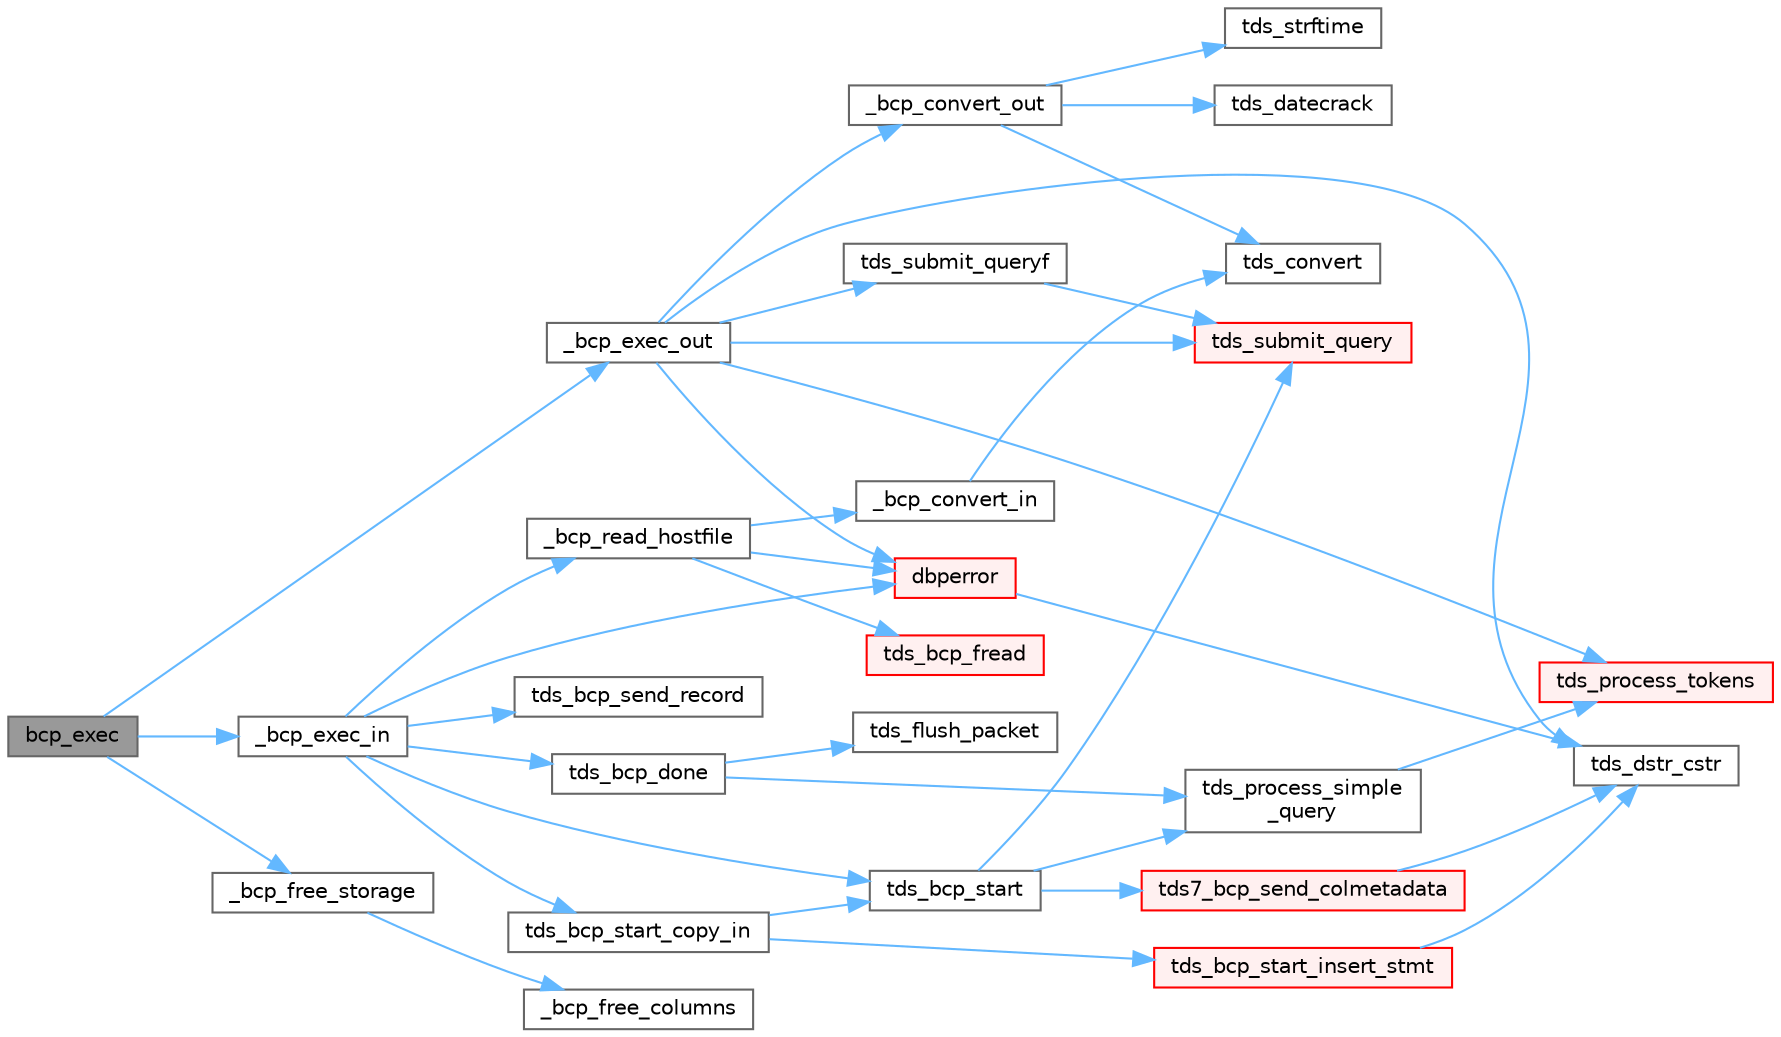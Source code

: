 digraph "bcp_exec"
{
 // LATEX_PDF_SIZE
  bgcolor="transparent";
  edge [fontname=Helvetica,fontsize=10,labelfontname=Helvetica,labelfontsize=10];
  node [fontname=Helvetica,fontsize=10,shape=box,height=0.2,width=0.4];
  rankdir="LR";
  Node1 [id="Node000001",label="bcp_exec",height=0.2,width=0.4,color="gray40", fillcolor="grey60", style="filled", fontcolor="black",tooltip="Write a datafile to a table."];
  Node1 -> Node2 [id="edge1_Node000001_Node000002",color="steelblue1",style="solid",tooltip=" "];
  Node2 [id="Node000002",label="_bcp_exec_in",height=0.2,width=0.4,color="grey40", fillcolor="white", style="filled",URL="$a00578.html#ga7370f1223f13510d6b33e98f2de09fb5",tooltip=" "];
  Node2 -> Node3 [id="edge2_Node000002_Node000003",color="steelblue1",style="solid",tooltip=" "];
  Node3 [id="Node000003",label="_bcp_read_hostfile",height=0.2,width=0.4,color="grey40", fillcolor="white", style="filled",URL="$a00578.html#gaf5e43c6f2b4b1da8e998ebaf0287906f",tooltip=" "];
  Node3 -> Node4 [id="edge3_Node000003_Node000004",color="steelblue1",style="solid",tooltip=" "];
  Node4 [id="Node000004",label="_bcp_convert_in",height=0.2,width=0.4,color="grey40", fillcolor="white", style="filled",URL="$a01464.html#a4e7740b6f755d7d3f2502a47b7d71a85",tooltip="Convert column for input to a table."];
  Node4 -> Node5 [id="edge4_Node000004_Node000005",color="steelblue1",style="solid",tooltip=" "];
  Node5 [id="Node000005",label="tds_convert",height=0.2,width=0.4,color="grey40", fillcolor="white", style="filled",URL="$a00587.html#gad83c146aa5ba3f1515557d6b5248494a",tooltip="tds_convert convert a type to another."];
  Node3 -> Node6 [id="edge5_Node000003_Node000006",color="steelblue1",style="solid",tooltip=" "];
  Node6 [id="Node000006",label="dbperror",height=0.2,width=0.4,color="red", fillcolor="#FFF0F0", style="filled",URL="$a00581.html#ga302a4ce6559b81808e3be51615cd1b67",tooltip="Call client-installed error handler."];
  Node6 -> Node7 [id="edge6_Node000006_Node000007",color="steelblue1",style="solid",tooltip=" "];
  Node7 [id="Node000007",label="tds_dstr_cstr",height=0.2,width=0.4,color="grey40", fillcolor="white", style="filled",URL="$a00593.html#gac536f0e4d77d3cff5702719362ec1766",tooltip="Returns a C version (NUL terminated string) of dstr."];
  Node3 -> Node9 [id="edge7_Node000003_Node000009",color="steelblue1",style="solid",tooltip=" "];
  Node9 [id="Node000009",label="tds_bcp_fread",height=0.2,width=0.4,color="red", fillcolor="#FFF0F0", style="filled",URL="$a00254.html#a86ac92bd8a3c61a413d27150ec9bc202",tooltip="Read a data file, passing the data through iconv()."];
  Node2 -> Node6 [id="edge8_Node000002_Node000006",color="steelblue1",style="solid",tooltip=" "];
  Node2 -> Node19 [id="edge9_Node000002_Node000019",color="steelblue1",style="solid",tooltip=" "];
  Node19 [id="Node000019",label="tds_bcp_done",height=0.2,width=0.4,color="grey40", fillcolor="white", style="filled",URL="$a00254.html#ade7df2db455b61edc83819ad60edb339",tooltip="Tell we finished sending BCP data to server."];
  Node19 -> Node20 [id="edge10_Node000019_Node000020",color="steelblue1",style="solid",tooltip=" "];
  Node20 [id="Node000020",label="tds_flush_packet",height=0.2,width=0.4,color="grey40", fillcolor="white", style="filled",URL="$a00591.html#ga5feb53554e8917a81bbbc332163a61fb",tooltip="Flush packet to server."];
  Node19 -> Node21 [id="edge11_Node000019_Node000021",color="steelblue1",style="solid",tooltip=" "];
  Node21 [id="Node000021",label="tds_process_simple\l_query",height=0.2,width=0.4,color="grey40", fillcolor="white", style="filled",URL="$a00592.html#gaeeb1562044786ea17bea361ed83e6946",tooltip="Process results for simple query as \"SET TEXTSIZE\" or \"USE dbname\" If the statement returns results,..."];
  Node21 -> Node22 [id="edge12_Node000021_Node000022",color="steelblue1",style="solid",tooltip=" "];
  Node22 [id="Node000022",label="tds_process_tokens",height=0.2,width=0.4,color="red", fillcolor="#FFF0F0", style="filled",URL="$a00592.html#gabfc9de1d1fe718818caf63a4be4035a6",tooltip="process all streams."];
  Node2 -> Node110 [id="edge13_Node000002_Node000110",color="steelblue1",style="solid",tooltip=" "];
  Node110 [id="Node000110",label="tds_bcp_send_record",height=0.2,width=0.4,color="grey40", fillcolor="white", style="filled",URL="$a00254.html#ad9e44450025cbcee1ad81d7e5a2cc099",tooltip="Send one row of data to server."];
  Node2 -> Node111 [id="edge14_Node000002_Node000111",color="steelblue1",style="solid",tooltip=" "];
  Node111 [id="Node000111",label="tds_bcp_start",height=0.2,width=0.4,color="grey40", fillcolor="white", style="filled",URL="$a00254.html#a8208eef2a3974ae1f0cf3c8c8ab011ce",tooltip="Start sending BCP data to server."];
  Node111 -> Node112 [id="edge15_Node000111_Node000112",color="steelblue1",style="solid",tooltip=" "];
  Node112 [id="Node000112",label="tds7_bcp_send_colmetadata",height=0.2,width=0.4,color="red", fillcolor="#FFF0F0", style="filled",URL="$a00254.html#a4daaa551e54dbd978650e2eef89e09ff",tooltip="Send BCP metadata to server."];
  Node112 -> Node7 [id="edge16_Node000112_Node000007",color="steelblue1",style="solid",tooltip=" "];
  Node111 -> Node21 [id="edge17_Node000111_Node000021",color="steelblue1",style="solid",tooltip=" "];
  Node111 -> Node115 [id="edge18_Node000111_Node000115",color="steelblue1",style="solid",tooltip=" "];
  Node115 [id="Node000115",label="tds_submit_query",height=0.2,width=0.4,color="red", fillcolor="#FFF0F0", style="filled",URL="$a00590.html#ga5a29ae7f99d089dc3cea85ec6ee5f3ab",tooltip="Sends a language string to the database server for processing."];
  Node2 -> Node135 [id="edge19_Node000002_Node000135",color="steelblue1",style="solid",tooltip=" "];
  Node135 [id="Node000135",label="tds_bcp_start_copy_in",height=0.2,width=0.4,color="grey40", fillcolor="white", style="filled",URL="$a00254.html#a5eec23828b0610c58de248c4edb53879",tooltip="Start bulk copy to server."];
  Node135 -> Node111 [id="edge20_Node000135_Node000111",color="steelblue1",style="solid",tooltip=" "];
  Node135 -> Node136 [id="edge21_Node000135_Node000136",color="steelblue1",style="solid",tooltip=" "];
  Node136 [id="Node000136",label="tds_bcp_start_insert_stmt",height=0.2,width=0.4,color="red", fillcolor="#FFF0F0", style="filled",URL="$a00254.html#ab4d7e5309152f54613d52c8469a07fd8",tooltip="Prepare the query to be sent to server to request BCP information."];
  Node136 -> Node7 [id="edge22_Node000136_Node000007",color="steelblue1",style="solid",tooltip=" "];
  Node1 -> Node138 [id="edge23_Node000001_Node000138",color="steelblue1",style="solid",tooltip=" "];
  Node138 [id="Node000138",label="_bcp_exec_out",height=0.2,width=0.4,color="grey40", fillcolor="white", style="filled",URL="$a00578.html#gae67546338cb9542a4902aa914f57f314",tooltip=" "];
  Node138 -> Node139 [id="edge24_Node000138_Node000139",color="steelblue1",style="solid",tooltip=" "];
  Node139 [id="Node000139",label="_bcp_convert_out",height=0.2,width=0.4,color="grey40", fillcolor="white", style="filled",URL="$a01464.html#a230fa5b56ae4e3509a69bd266495732b",tooltip="Convert column for output (usually to a file) Conversion is slightly different from input as:"];
  Node139 -> Node5 [id="edge25_Node000139_Node000005",color="steelblue1",style="solid",tooltip=" "];
  Node139 -> Node140 [id="edge26_Node000139_Node000140",color="steelblue1",style="solid",tooltip=" "];
  Node140 [id="Node000140",label="tds_datecrack",height=0.2,width=0.4,color="grey40", fillcolor="white", style="filled",URL="$a00587.html#ga883855e6e3793de6684b21db39c756c4",tooltip="Convert from db date format to a structured date format."];
  Node139 -> Node141 [id="edge27_Node000139_Node000141",color="steelblue1",style="solid",tooltip=" "];
  Node141 [id="Node000141",label="tds_strftime",height=0.2,width=0.4,color="grey40", fillcolor="white", style="filled",URL="$a00587.html#ga8c9652e8b1f3e56a3289fd71b12cee1d",tooltip="format a date string according to an \"extended\" strftime(3) formatting definition."];
  Node138 -> Node6 [id="edge28_Node000138_Node000006",color="steelblue1",style="solid",tooltip=" "];
  Node138 -> Node7 [id="edge29_Node000138_Node000007",color="steelblue1",style="solid",tooltip=" "];
  Node138 -> Node22 [id="edge30_Node000138_Node000022",color="steelblue1",style="solid",tooltip=" "];
  Node138 -> Node115 [id="edge31_Node000138_Node000115",color="steelblue1",style="solid",tooltip=" "];
  Node138 -> Node142 [id="edge32_Node000138_Node000142",color="steelblue1",style="solid",tooltip=" "];
  Node142 [id="Node000142",label="tds_submit_queryf",height=0.2,width=0.4,color="grey40", fillcolor="white", style="filled",URL="$a00590.html#gad695defcbf663b0023851a198206a772",tooltip="Format and submit a query."];
  Node142 -> Node115 [id="edge33_Node000142_Node000115",color="steelblue1",style="solid",tooltip=" "];
  Node1 -> Node143 [id="edge34_Node000001_Node000143",color="steelblue1",style="solid",tooltip=" "];
  Node143 [id="Node000143",label="_bcp_free_storage",height=0.2,width=0.4,color="grey40", fillcolor="white", style="filled",URL="$a00578.html#gaa134c1c3ccc4326e693adb8357272f1d",tooltip=" "];
  Node143 -> Node144 [id="edge35_Node000143_Node000144",color="steelblue1",style="solid",tooltip=" "];
  Node144 [id="Node000144",label="_bcp_free_columns",height=0.2,width=0.4,color="grey40", fillcolor="white", style="filled",URL="$a00578.html#gacf69ac4cbe8e3c3e6ea665e31e5e85b8",tooltip=" "];
}
